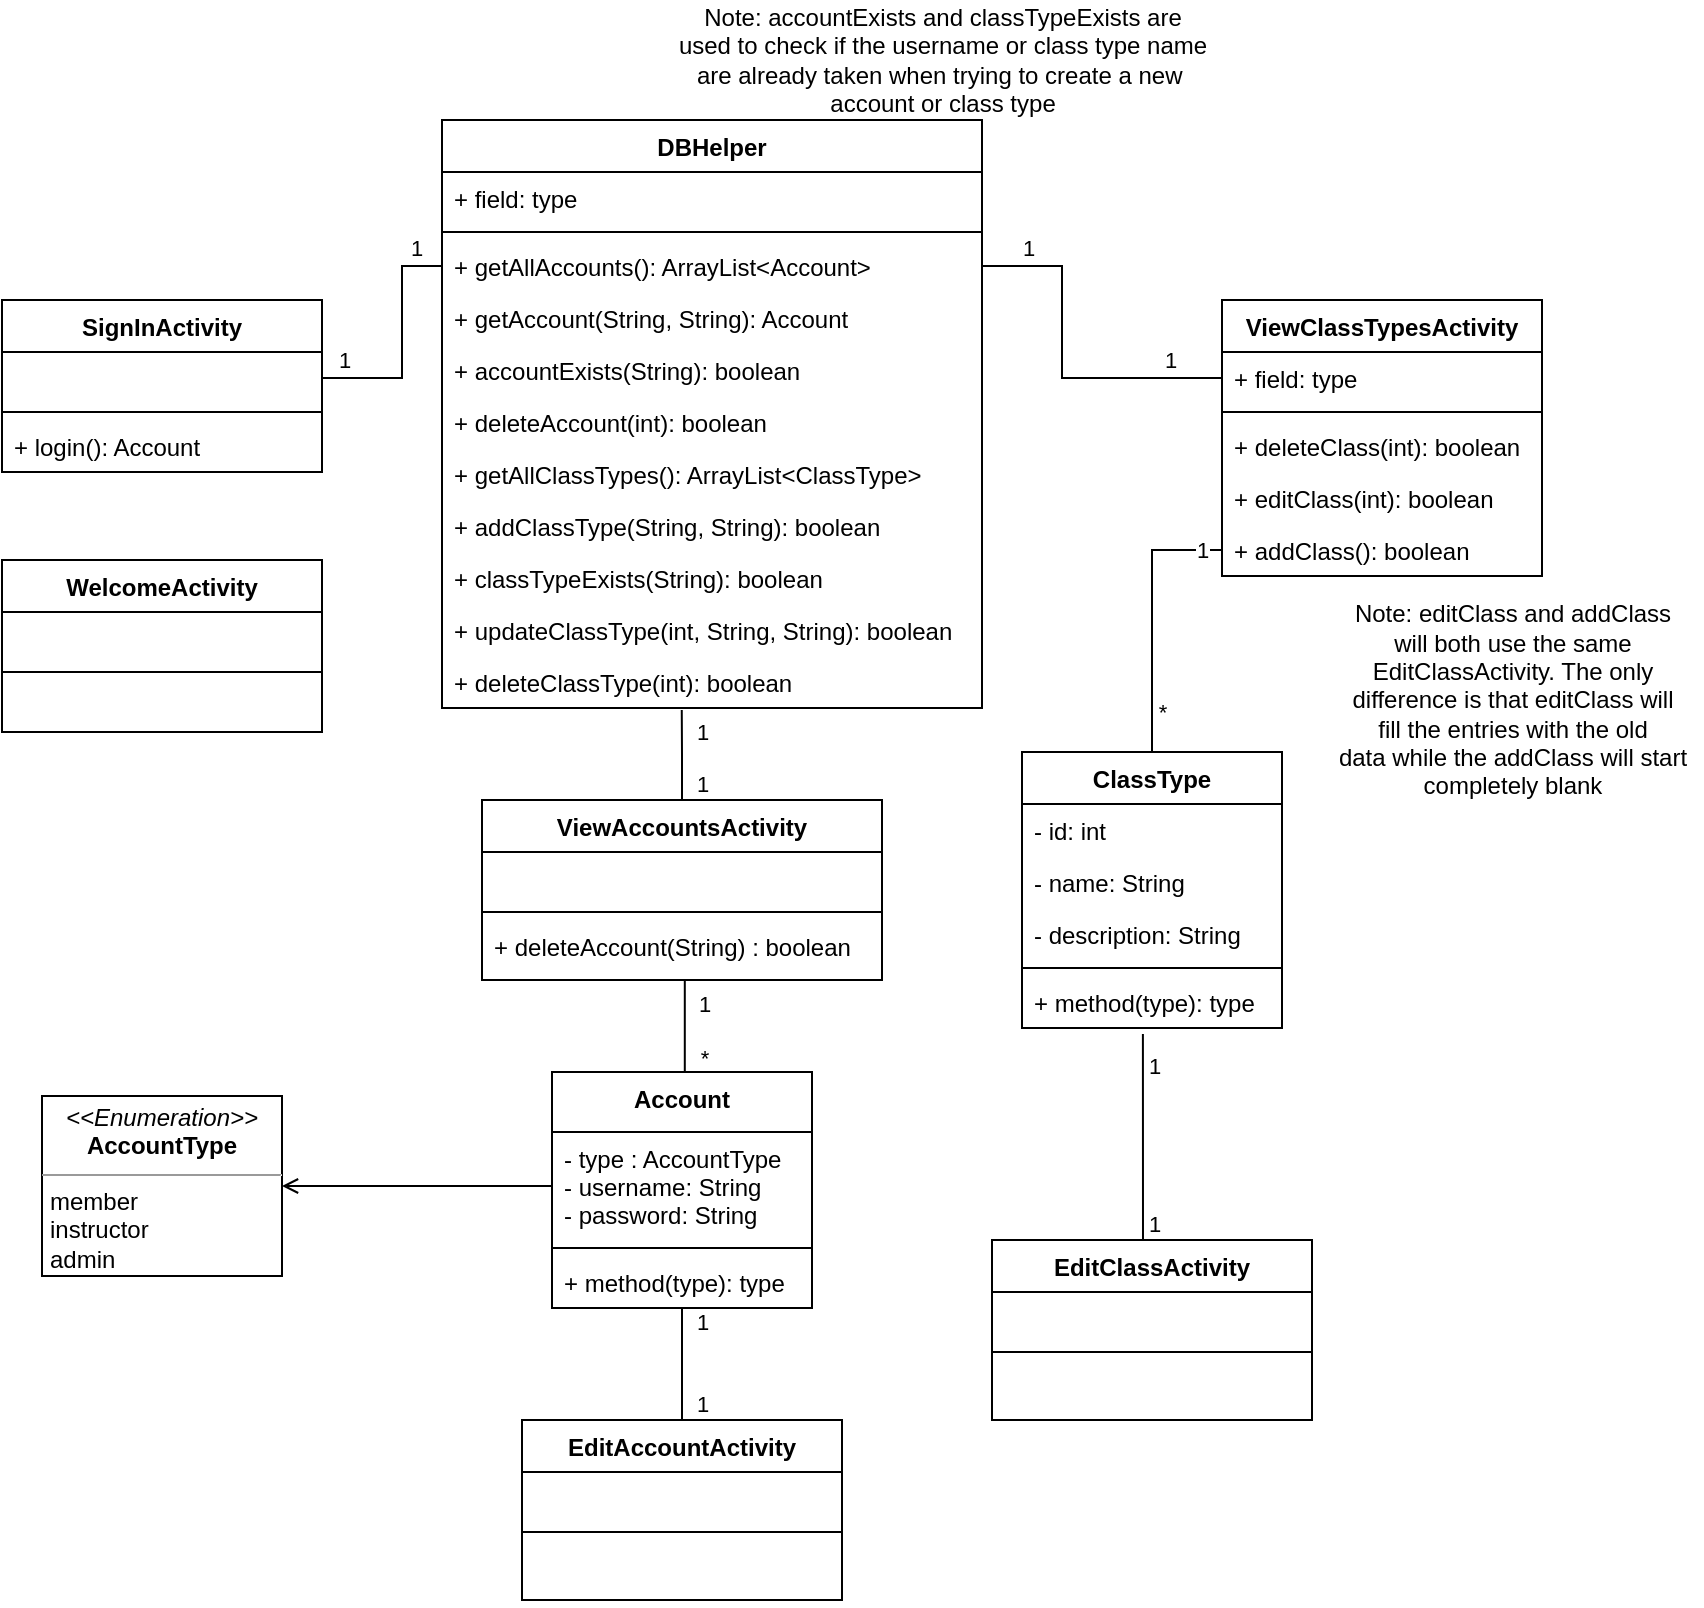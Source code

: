 <mxfile version="15.5.4" type="github">
  <diagram id="r9LukguNuFY0iW474rzD" name="Page-1">
    <mxGraphModel dx="1038" dy="1679" grid="1" gridSize="10" guides="1" tooltips="1" connect="1" arrows="1" fold="1" page="1" pageScale="1" pageWidth="850" pageHeight="1100" math="0" shadow="0">
      <root>
        <mxCell id="0" />
        <mxCell id="1" parent="0" />
        <mxCell id="RkOxDRKPPJf_A49z4Q3d-48" style="edgeStyle=orthogonalEdgeStyle;rounded=0;orthogonalLoop=1;jettySize=auto;html=1;exitX=0.5;exitY=0;exitDx=0;exitDy=0;entryX=0.507;entryY=0.995;entryDx=0;entryDy=0;entryPerimeter=0;endArrow=none;endFill=0;" parent="1" source="3oLsSBeNxXqcnnfzkrJS-5" target="RkOxDRKPPJf_A49z4Q3d-16" edge="1">
          <mxGeometry relative="1" as="geometry">
            <Array as="points">
              <mxPoint x="371" y="416" />
            </Array>
          </mxGeometry>
        </mxCell>
        <mxCell id="RkOxDRKPPJf_A49z4Q3d-49" value="1" style="edgeLabel;html=1;align=center;verticalAlign=middle;resizable=0;points=[];" parent="RkOxDRKPPJf_A49z4Q3d-48" vertex="1" connectable="0">
          <mxGeometry x="0.819" relative="1" as="geometry">
            <mxPoint x="9" y="7" as="offset" />
          </mxGeometry>
        </mxCell>
        <mxCell id="RkOxDRKPPJf_A49z4Q3d-50" value="*" style="edgeLabel;html=1;align=center;verticalAlign=middle;resizable=0;points=[];" parent="RkOxDRKPPJf_A49z4Q3d-48" vertex="1" connectable="0">
          <mxGeometry x="-0.62" relative="1" as="geometry">
            <mxPoint x="9" as="offset" />
          </mxGeometry>
        </mxCell>
        <mxCell id="RkOxDRKPPJf_A49z4Q3d-51" style="edgeStyle=orthogonalEdgeStyle;rounded=0;orthogonalLoop=1;jettySize=auto;html=1;exitX=0.5;exitY=1;exitDx=0;exitDy=0;entryX=0.5;entryY=0;entryDx=0;entryDy=0;endArrow=none;endFill=0;" parent="1" source="3oLsSBeNxXqcnnfzkrJS-5" target="RkOxDRKPPJf_A49z4Q3d-29" edge="1">
          <mxGeometry relative="1" as="geometry" />
        </mxCell>
        <mxCell id="RkOxDRKPPJf_A49z4Q3d-52" value="1" style="edgeLabel;html=1;align=center;verticalAlign=middle;resizable=0;points=[];" parent="RkOxDRKPPJf_A49z4Q3d-51" vertex="1" connectable="0">
          <mxGeometry x="-0.753" y="-1" relative="1" as="geometry">
            <mxPoint x="11" as="offset" />
          </mxGeometry>
        </mxCell>
        <mxCell id="RkOxDRKPPJf_A49z4Q3d-53" value="1" style="edgeLabel;html=1;align=center;verticalAlign=middle;resizable=0;points=[];" parent="RkOxDRKPPJf_A49z4Q3d-51" vertex="1" connectable="0">
          <mxGeometry x="0.716" relative="1" as="geometry">
            <mxPoint x="10" as="offset" />
          </mxGeometry>
        </mxCell>
        <mxCell id="3oLsSBeNxXqcnnfzkrJS-5" value="Account" style="swimlane;fontStyle=1;align=center;verticalAlign=top;childLayout=stackLayout;horizontal=1;startSize=30;horizontalStack=0;resizeParent=1;resizeParentMax=0;resizeLast=0;collapsible=1;marginBottom=0;" parent="1" vertex="1">
          <mxGeometry x="305" y="416" width="130" height="118" as="geometry" />
        </mxCell>
        <mxCell id="3oLsSBeNxXqcnnfzkrJS-6" value="- type : AccountType&#xa;- username: String&#xa;- password: String" style="text;strokeColor=none;fillColor=none;align=left;verticalAlign=top;spacingLeft=4;spacingRight=4;overflow=hidden;rotatable=0;points=[[0,0.5],[1,0.5]];portConstraint=eastwest;" parent="3oLsSBeNxXqcnnfzkrJS-5" vertex="1">
          <mxGeometry y="30" width="130" height="54" as="geometry" />
        </mxCell>
        <mxCell id="3oLsSBeNxXqcnnfzkrJS-7" value="" style="line;strokeWidth=1;fillColor=none;align=left;verticalAlign=middle;spacingTop=-1;spacingLeft=3;spacingRight=3;rotatable=0;labelPosition=right;points=[];portConstraint=eastwest;" parent="3oLsSBeNxXqcnnfzkrJS-5" vertex="1">
          <mxGeometry y="84" width="130" height="8" as="geometry" />
        </mxCell>
        <mxCell id="3oLsSBeNxXqcnnfzkrJS-8" value="+ method(type): type" style="text;strokeColor=none;fillColor=none;align=left;verticalAlign=top;spacingLeft=4;spacingRight=4;overflow=hidden;rotatable=0;points=[[0,0.5],[1,0.5]];portConstraint=eastwest;" parent="3oLsSBeNxXqcnnfzkrJS-5" vertex="1">
          <mxGeometry y="92" width="130" height="26" as="geometry" />
        </mxCell>
        <mxCell id="3oLsSBeNxXqcnnfzkrJS-14" value="&lt;p style=&quot;margin: 0px ; margin-top: 4px ; text-align: center&quot;&gt;&lt;i&gt;&amp;lt;&amp;lt;Enumeration&amp;gt;&amp;gt;&lt;/i&gt;&lt;br&gt;&lt;b&gt;AccountType&lt;/b&gt;&lt;/p&gt;&lt;hr size=&quot;1&quot;&gt;&lt;p style=&quot;margin: 0px ; margin-left: 4px&quot;&gt;member&lt;/p&gt;&lt;p style=&quot;margin: 0px ; margin-left: 4px&quot;&gt;instructor&lt;/p&gt;&lt;p style=&quot;margin: 0px ; margin-left: 4px&quot;&gt;admin&lt;/p&gt;" style="verticalAlign=top;align=left;overflow=fill;fontSize=12;fontFamily=Helvetica;html=1;" parent="1" vertex="1">
          <mxGeometry x="50" y="428" width="120" height="90" as="geometry" />
        </mxCell>
        <mxCell id="3oLsSBeNxXqcnnfzkrJS-19" value="" style="endArrow=open;html=1;edgeStyle=orthogonalEdgeStyle;rounded=0;entryX=1;entryY=0.5;entryDx=0;entryDy=0;exitX=0;exitY=0.5;exitDx=0;exitDy=0;endFill=0;" parent="1" source="3oLsSBeNxXqcnnfzkrJS-6" target="3oLsSBeNxXqcnnfzkrJS-14" edge="1">
          <mxGeometry relative="1" as="geometry">
            <mxPoint x="635" y="180" as="sourcePoint" />
            <mxPoint x="730" y="300" as="targetPoint" />
          </mxGeometry>
        </mxCell>
        <mxCell id="RkOxDRKPPJf_A49z4Q3d-1" value="SignInActivity" style="swimlane;fontStyle=1;align=center;verticalAlign=top;childLayout=stackLayout;horizontal=1;startSize=26;horizontalStack=0;resizeParent=1;resizeParentMax=0;resizeLast=0;collapsible=1;marginBottom=0;" parent="1" vertex="1">
          <mxGeometry x="30" y="30" width="160" height="86" as="geometry" />
        </mxCell>
        <mxCell id="RkOxDRKPPJf_A49z4Q3d-2" value=" " style="text;strokeColor=none;fillColor=none;align=left;verticalAlign=top;spacingLeft=4;spacingRight=4;overflow=hidden;rotatable=0;points=[[0,0.5],[1,0.5]];portConstraint=eastwest;" parent="RkOxDRKPPJf_A49z4Q3d-1" vertex="1">
          <mxGeometry y="26" width="160" height="26" as="geometry" />
        </mxCell>
        <mxCell id="RkOxDRKPPJf_A49z4Q3d-3" value="" style="line;strokeWidth=1;fillColor=none;align=left;verticalAlign=middle;spacingTop=-1;spacingLeft=3;spacingRight=3;rotatable=0;labelPosition=right;points=[];portConstraint=eastwest;" parent="RkOxDRKPPJf_A49z4Q3d-1" vertex="1">
          <mxGeometry y="52" width="160" height="8" as="geometry" />
        </mxCell>
        <mxCell id="RkOxDRKPPJf_A49z4Q3d-4" value="+ login(): Account" style="text;strokeColor=none;fillColor=none;align=left;verticalAlign=top;spacingLeft=4;spacingRight=4;overflow=hidden;rotatable=0;points=[[0,0.5],[1,0.5]];portConstraint=eastwest;" parent="RkOxDRKPPJf_A49z4Q3d-1" vertex="1">
          <mxGeometry y="60" width="160" height="26" as="geometry" />
        </mxCell>
        <mxCell id="RkOxDRKPPJf_A49z4Q3d-5" value="WelcomeActivity" style="swimlane;fontStyle=1;align=center;verticalAlign=top;childLayout=stackLayout;horizontal=1;startSize=26;horizontalStack=0;resizeParent=1;resizeParentMax=0;resizeLast=0;collapsible=1;marginBottom=0;" parent="1" vertex="1">
          <mxGeometry x="30" y="160" width="160" height="86" as="geometry" />
        </mxCell>
        <mxCell id="RkOxDRKPPJf_A49z4Q3d-6" value=" " style="text;strokeColor=none;fillColor=none;align=left;verticalAlign=top;spacingLeft=4;spacingRight=4;overflow=hidden;rotatable=0;points=[[0,0.5],[1,0.5]];portConstraint=eastwest;" parent="RkOxDRKPPJf_A49z4Q3d-5" vertex="1">
          <mxGeometry y="26" width="160" height="26" as="geometry" />
        </mxCell>
        <mxCell id="RkOxDRKPPJf_A49z4Q3d-7" value="" style="line;strokeWidth=1;fillColor=none;align=left;verticalAlign=middle;spacingTop=-1;spacingLeft=3;spacingRight=3;rotatable=0;labelPosition=right;points=[];portConstraint=eastwest;" parent="RkOxDRKPPJf_A49z4Q3d-5" vertex="1">
          <mxGeometry y="52" width="160" height="8" as="geometry" />
        </mxCell>
        <mxCell id="RkOxDRKPPJf_A49z4Q3d-8" value=" " style="text;strokeColor=none;fillColor=none;align=left;verticalAlign=top;spacingLeft=4;spacingRight=4;overflow=hidden;rotatable=0;points=[[0,0.5],[1,0.5]];portConstraint=eastwest;" parent="RkOxDRKPPJf_A49z4Q3d-5" vertex="1">
          <mxGeometry y="60" width="160" height="26" as="geometry" />
        </mxCell>
        <mxCell id="RkOxDRKPPJf_A49z4Q3d-45" style="edgeStyle=orthogonalEdgeStyle;rounded=0;orthogonalLoop=1;jettySize=auto;html=1;exitX=0.5;exitY=0;exitDx=0;exitDy=0;endArrow=none;endFill=0;entryX=0.444;entryY=1.038;entryDx=0;entryDy=0;entryPerimeter=0;" parent="1" source="RkOxDRKPPJf_A49z4Q3d-13" target="o8Nzl6iw8NaL7pZO_aFK-13" edge="1">
          <mxGeometry relative="1" as="geometry">
            <mxPoint x="370" y="260" as="targetPoint" />
            <Array as="points" />
          </mxGeometry>
        </mxCell>
        <mxCell id="RkOxDRKPPJf_A49z4Q3d-46" value="1" style="edgeLabel;html=1;align=center;verticalAlign=middle;resizable=0;points=[];" parent="RkOxDRKPPJf_A49z4Q3d-45" vertex="1" connectable="0">
          <mxGeometry x="0.728" relative="1" as="geometry">
            <mxPoint x="10" y="5" as="offset" />
          </mxGeometry>
        </mxCell>
        <mxCell id="RkOxDRKPPJf_A49z4Q3d-47" value="1" style="edgeLabel;html=1;align=center;verticalAlign=middle;resizable=0;points=[];" parent="RkOxDRKPPJf_A49z4Q3d-45" vertex="1" connectable="0">
          <mxGeometry x="-0.642" relative="1" as="geometry">
            <mxPoint x="10" as="offset" />
          </mxGeometry>
        </mxCell>
        <mxCell id="RkOxDRKPPJf_A49z4Q3d-13" value="ViewAccountsActivity" style="swimlane;fontStyle=1;align=center;verticalAlign=top;childLayout=stackLayout;horizontal=1;startSize=26;horizontalStack=0;resizeParent=1;resizeParentMax=0;resizeLast=0;collapsible=1;marginBottom=0;" parent="1" vertex="1">
          <mxGeometry x="270" y="280" width="200" height="90" as="geometry" />
        </mxCell>
        <mxCell id="RkOxDRKPPJf_A49z4Q3d-14" value=" " style="text;strokeColor=none;fillColor=none;align=left;verticalAlign=top;spacingLeft=4;spacingRight=4;overflow=hidden;rotatable=0;points=[[0,0.5],[1,0.5]];portConstraint=eastwest;" parent="RkOxDRKPPJf_A49z4Q3d-13" vertex="1">
          <mxGeometry y="26" width="200" height="26" as="geometry" />
        </mxCell>
        <mxCell id="RkOxDRKPPJf_A49z4Q3d-15" value="" style="line;strokeWidth=1;fillColor=none;align=left;verticalAlign=middle;spacingTop=-1;spacingLeft=3;spacingRight=3;rotatable=0;labelPosition=right;points=[];portConstraint=eastwest;" parent="RkOxDRKPPJf_A49z4Q3d-13" vertex="1">
          <mxGeometry y="52" width="200" height="8" as="geometry" />
        </mxCell>
        <mxCell id="RkOxDRKPPJf_A49z4Q3d-16" value="+ deleteAccount(String) : boolean " style="text;strokeColor=none;fillColor=none;align=left;verticalAlign=top;spacingLeft=4;spacingRight=4;overflow=hidden;rotatable=0;points=[[0,0.5],[1,0.5]];portConstraint=eastwest;spacingTop=0;spacingBottom=0;spacing=2;" parent="RkOxDRKPPJf_A49z4Q3d-13" vertex="1">
          <mxGeometry y="60" width="200" height="30" as="geometry" />
        </mxCell>
        <mxCell id="RkOxDRKPPJf_A49z4Q3d-39" style="edgeStyle=orthogonalEdgeStyle;rounded=0;orthogonalLoop=1;jettySize=auto;html=1;exitX=0.5;exitY=0;exitDx=0;exitDy=0;endArrow=none;endFill=0;" parent="1" source="o8Nzl6iw8NaL7pZO_aFK-23" target="o8Nzl6iw8NaL7pZO_aFK-20" edge="1">
          <mxGeometry relative="1" as="geometry">
            <mxPoint x="615" y="220" as="sourcePoint" />
            <mxPoint x="720" y="190" as="targetPoint" />
          </mxGeometry>
        </mxCell>
        <mxCell id="RkOxDRKPPJf_A49z4Q3d-40" value="1" style="edgeLabel;html=1;align=center;verticalAlign=middle;resizable=0;points=[];" parent="RkOxDRKPPJf_A49z4Q3d-39" vertex="1" connectable="0">
          <mxGeometry x="0.777" relative="1" as="geometry">
            <mxPoint x="5" as="offset" />
          </mxGeometry>
        </mxCell>
        <mxCell id="RkOxDRKPPJf_A49z4Q3d-41" value="*" style="edgeLabel;html=1;align=center;verticalAlign=middle;resizable=0;points=[];" parent="RkOxDRKPPJf_A49z4Q3d-39" vertex="1" connectable="0">
          <mxGeometry x="-0.735" relative="1" as="geometry">
            <mxPoint x="5" y="-2" as="offset" />
          </mxGeometry>
        </mxCell>
        <mxCell id="RkOxDRKPPJf_A49z4Q3d-42" style="edgeStyle=orthogonalEdgeStyle;rounded=0;orthogonalLoop=1;jettySize=auto;html=1;exitX=0.5;exitY=0;exitDx=0;exitDy=0;endArrow=none;endFill=0;entryX=0.465;entryY=1.115;entryDx=0;entryDy=0;entryPerimeter=0;" parent="1" source="RkOxDRKPPJf_A49z4Q3d-25" target="o8Nzl6iw8NaL7pZO_aFK-26" edge="1">
          <mxGeometry relative="1" as="geometry">
            <mxPoint x="550" y="429" as="targetPoint" />
            <Array as="points">
              <mxPoint x="601" y="500" />
            </Array>
          </mxGeometry>
        </mxCell>
        <mxCell id="RkOxDRKPPJf_A49z4Q3d-43" value="1" style="edgeLabel;html=1;align=center;verticalAlign=middle;resizable=0;points=[];" parent="RkOxDRKPPJf_A49z4Q3d-42" vertex="1" connectable="0">
          <mxGeometry x="0.777" relative="1" as="geometry">
            <mxPoint x="5" y="4" as="offset" />
          </mxGeometry>
        </mxCell>
        <mxCell id="RkOxDRKPPJf_A49z4Q3d-44" value="1" style="edgeLabel;html=1;align=center;verticalAlign=middle;resizable=0;points=[];" parent="RkOxDRKPPJf_A49z4Q3d-42" vertex="1" connectable="0">
          <mxGeometry x="-0.81" relative="1" as="geometry">
            <mxPoint x="5" y="-3" as="offset" />
          </mxGeometry>
        </mxCell>
        <mxCell id="RkOxDRKPPJf_A49z4Q3d-25" value="EditClassActivity" style="swimlane;fontStyle=1;align=center;verticalAlign=top;childLayout=stackLayout;horizontal=1;startSize=26;horizontalStack=0;resizeParent=1;resizeParentMax=0;resizeLast=0;collapsible=1;marginBottom=0;" parent="1" vertex="1">
          <mxGeometry x="525" y="500" width="160" height="90" as="geometry" />
        </mxCell>
        <mxCell id="RkOxDRKPPJf_A49z4Q3d-26" value=" " style="text;strokeColor=none;fillColor=none;align=left;verticalAlign=top;spacingLeft=4;spacingRight=4;overflow=hidden;rotatable=0;points=[[0,0.5],[1,0.5]];portConstraint=eastwest;" parent="RkOxDRKPPJf_A49z4Q3d-25" vertex="1">
          <mxGeometry y="26" width="160" height="26" as="geometry" />
        </mxCell>
        <mxCell id="RkOxDRKPPJf_A49z4Q3d-27" value="" style="line;strokeWidth=1;fillColor=none;align=left;verticalAlign=middle;spacingTop=-1;spacingLeft=3;spacingRight=3;rotatable=0;labelPosition=right;points=[];portConstraint=eastwest;" parent="RkOxDRKPPJf_A49z4Q3d-25" vertex="1">
          <mxGeometry y="52" width="160" height="8" as="geometry" />
        </mxCell>
        <mxCell id="RkOxDRKPPJf_A49z4Q3d-28" value=" " style="text;strokeColor=none;fillColor=none;align=left;verticalAlign=top;spacingLeft=4;spacingRight=4;overflow=hidden;rotatable=0;points=[[0,0.5],[1,0.5]];portConstraint=eastwest;spacingTop=0;spacingBottom=0;spacing=2;" parent="RkOxDRKPPJf_A49z4Q3d-25" vertex="1">
          <mxGeometry y="60" width="160" height="30" as="geometry" />
        </mxCell>
        <mxCell id="RkOxDRKPPJf_A49z4Q3d-29" value="EditAccountActivity" style="swimlane;fontStyle=1;align=center;verticalAlign=top;childLayout=stackLayout;horizontal=1;startSize=26;horizontalStack=0;resizeParent=1;resizeParentMax=0;resizeLast=0;collapsible=1;marginBottom=0;" parent="1" vertex="1">
          <mxGeometry x="290" y="590" width="160" height="90" as="geometry" />
        </mxCell>
        <mxCell id="RkOxDRKPPJf_A49z4Q3d-30" value=" " style="text;strokeColor=none;fillColor=none;align=left;verticalAlign=top;spacingLeft=4;spacingRight=4;overflow=hidden;rotatable=0;points=[[0,0.5],[1,0.5]];portConstraint=eastwest;" parent="RkOxDRKPPJf_A49z4Q3d-29" vertex="1">
          <mxGeometry y="26" width="160" height="26" as="geometry" />
        </mxCell>
        <mxCell id="RkOxDRKPPJf_A49z4Q3d-31" value="" style="line;strokeWidth=1;fillColor=none;align=left;verticalAlign=middle;spacingTop=-1;spacingLeft=3;spacingRight=3;rotatable=0;labelPosition=right;points=[];portConstraint=eastwest;" parent="RkOxDRKPPJf_A49z4Q3d-29" vertex="1">
          <mxGeometry y="52" width="160" height="8" as="geometry" />
        </mxCell>
        <mxCell id="RkOxDRKPPJf_A49z4Q3d-32" value=" " style="text;strokeColor=none;fillColor=none;align=left;verticalAlign=top;spacingLeft=4;spacingRight=4;overflow=hidden;rotatable=0;points=[[0,0.5],[1,0.5]];portConstraint=eastwest;spacingTop=0;spacingBottom=0;spacing=2;" parent="RkOxDRKPPJf_A49z4Q3d-29" vertex="1">
          <mxGeometry y="60" width="160" height="30" as="geometry" />
        </mxCell>
        <mxCell id="RkOxDRKPPJf_A49z4Q3d-33" style="edgeStyle=orthogonalEdgeStyle;rounded=0;orthogonalLoop=1;jettySize=auto;html=1;entryX=1;entryY=0.5;entryDx=0;entryDy=0;endArrow=none;endFill=0;exitX=0;exitY=0.5;exitDx=0;exitDy=0;" parent="1" source="o8Nzl6iw8NaL7pZO_aFK-7" target="RkOxDRKPPJf_A49z4Q3d-2" edge="1">
          <mxGeometry relative="1" as="geometry">
            <mxPoint x="230" y="100" as="sourcePoint" />
            <Array as="points">
              <mxPoint x="230" y="13" />
              <mxPoint x="230" y="69" />
            </Array>
          </mxGeometry>
        </mxCell>
        <mxCell id="RkOxDRKPPJf_A49z4Q3d-34" value="1" style="edgeLabel;html=1;align=center;verticalAlign=middle;resizable=0;points=[];" parent="RkOxDRKPPJf_A49z4Q3d-33" vertex="1" connectable="0">
          <mxGeometry x="0.811" relative="1" as="geometry">
            <mxPoint y="-9" as="offset" />
          </mxGeometry>
        </mxCell>
        <mxCell id="RkOxDRKPPJf_A49z4Q3d-35" value="1" style="edgeLabel;html=1;align=center;verticalAlign=middle;resizable=0;points=[];" parent="RkOxDRKPPJf_A49z4Q3d-33" vertex="1" connectable="0">
          <mxGeometry x="-0.767" y="-1" relative="1" as="geometry">
            <mxPoint y="-8" as="offset" />
          </mxGeometry>
        </mxCell>
        <mxCell id="RkOxDRKPPJf_A49z4Q3d-36" style="edgeStyle=orthogonalEdgeStyle;rounded=0;orthogonalLoop=1;jettySize=auto;html=1;entryX=0;entryY=0.5;entryDx=0;entryDy=0;endArrow=none;endFill=0;exitX=1;exitY=0.5;exitDx=0;exitDy=0;" parent="1" source="o8Nzl6iw8NaL7pZO_aFK-7" target="o8Nzl6iw8NaL7pZO_aFK-16" edge="1">
          <mxGeometry relative="1" as="geometry">
            <mxPoint x="510" y="130" as="sourcePoint" />
            <mxPoint x="620" y="9" as="targetPoint" />
            <Array as="points">
              <mxPoint x="560" y="13" />
              <mxPoint x="560" y="69" />
            </Array>
          </mxGeometry>
        </mxCell>
        <mxCell id="RkOxDRKPPJf_A49z4Q3d-37" value="1" style="edgeLabel;html=1;align=center;verticalAlign=middle;resizable=0;points=[];" parent="RkOxDRKPPJf_A49z4Q3d-36" vertex="1" connectable="0">
          <mxGeometry x="-0.74" relative="1" as="geometry">
            <mxPoint y="-9" as="offset" />
          </mxGeometry>
        </mxCell>
        <mxCell id="RkOxDRKPPJf_A49z4Q3d-38" value="1" style="edgeLabel;html=1;align=center;verticalAlign=middle;resizable=0;points=[];" parent="RkOxDRKPPJf_A49z4Q3d-36" vertex="1" connectable="0">
          <mxGeometry x="0.701" relative="1" as="geometry">
            <mxPoint y="-9" as="offset" />
          </mxGeometry>
        </mxCell>
        <mxCell id="o8Nzl6iw8NaL7pZO_aFK-4" value="DBHelper" style="swimlane;fontStyle=1;align=center;verticalAlign=top;childLayout=stackLayout;horizontal=1;startSize=26;horizontalStack=0;resizeParent=1;resizeParentMax=0;resizeLast=0;collapsible=1;marginBottom=0;" parent="1" vertex="1">
          <mxGeometry x="250" y="-60" width="270" height="294" as="geometry" />
        </mxCell>
        <mxCell id="o8Nzl6iw8NaL7pZO_aFK-5" value="+ field: type" style="text;strokeColor=none;fillColor=none;align=left;verticalAlign=top;spacingLeft=4;spacingRight=4;overflow=hidden;rotatable=0;points=[[0,0.5],[1,0.5]];portConstraint=eastwest;" parent="o8Nzl6iw8NaL7pZO_aFK-4" vertex="1">
          <mxGeometry y="26" width="270" height="26" as="geometry" />
        </mxCell>
        <mxCell id="o8Nzl6iw8NaL7pZO_aFK-6" value="" style="line;strokeWidth=1;fillColor=none;align=left;verticalAlign=middle;spacingTop=-1;spacingLeft=3;spacingRight=3;rotatable=0;labelPosition=right;points=[];portConstraint=eastwest;" parent="o8Nzl6iw8NaL7pZO_aFK-4" vertex="1">
          <mxGeometry y="52" width="270" height="8" as="geometry" />
        </mxCell>
        <mxCell id="o8Nzl6iw8NaL7pZO_aFK-7" value="+ getAllAccounts(): ArrayList&lt;Account&gt;" style="text;strokeColor=none;fillColor=none;align=left;verticalAlign=top;spacingLeft=4;spacingRight=4;overflow=hidden;rotatable=0;points=[[0,0.5],[1,0.5]];portConstraint=eastwest;" parent="o8Nzl6iw8NaL7pZO_aFK-4" vertex="1">
          <mxGeometry y="60" width="270" height="26" as="geometry" />
        </mxCell>
        <mxCell id="o8Nzl6iw8NaL7pZO_aFK-8" value="+ getAccount(String, String): Account" style="text;strokeColor=none;fillColor=none;align=left;verticalAlign=top;spacingLeft=4;spacingRight=4;overflow=hidden;rotatable=0;points=[[0,0.5],[1,0.5]];portConstraint=eastwest;" parent="o8Nzl6iw8NaL7pZO_aFK-4" vertex="1">
          <mxGeometry y="86" width="270" height="26" as="geometry" />
        </mxCell>
        <mxCell id="gc_yiq8LThhwNCrNtD84-1" value="+ accountExists(String): boolean" style="text;strokeColor=none;fillColor=none;align=left;verticalAlign=top;spacingLeft=4;spacingRight=4;overflow=hidden;rotatable=0;points=[[0,0.5],[1,0.5]];portConstraint=eastwest;" vertex="1" parent="o8Nzl6iw8NaL7pZO_aFK-4">
          <mxGeometry y="112" width="270" height="26" as="geometry" />
        </mxCell>
        <mxCell id="o8Nzl6iw8NaL7pZO_aFK-9" value="+ deleteAccount(int): boolean" style="text;strokeColor=none;fillColor=none;align=left;verticalAlign=top;spacingLeft=4;spacingRight=4;overflow=hidden;rotatable=0;points=[[0,0.5],[1,0.5]];portConstraint=eastwest;" parent="o8Nzl6iw8NaL7pZO_aFK-4" vertex="1">
          <mxGeometry y="138" width="270" height="26" as="geometry" />
        </mxCell>
        <mxCell id="o8Nzl6iw8NaL7pZO_aFK-10" value="+ getAllClassTypes(): ArrayList&lt;ClassType&gt;" style="text;strokeColor=none;fillColor=none;align=left;verticalAlign=top;spacingLeft=4;spacingRight=4;overflow=hidden;rotatable=0;points=[[0,0.5],[1,0.5]];portConstraint=eastwest;" parent="o8Nzl6iw8NaL7pZO_aFK-4" vertex="1">
          <mxGeometry y="164" width="270" height="26" as="geometry" />
        </mxCell>
        <mxCell id="o8Nzl6iw8NaL7pZO_aFK-11" value="+ addClassType(String, String): boolean" style="text;strokeColor=none;fillColor=none;align=left;verticalAlign=top;spacingLeft=4;spacingRight=4;overflow=hidden;rotatable=0;points=[[0,0.5],[1,0.5]];portConstraint=eastwest;" parent="o8Nzl6iw8NaL7pZO_aFK-4" vertex="1">
          <mxGeometry y="190" width="270" height="26" as="geometry" />
        </mxCell>
        <mxCell id="gc_yiq8LThhwNCrNtD84-2" value="+ classTypeExists(String): boolean" style="text;strokeColor=none;fillColor=none;align=left;verticalAlign=top;spacingLeft=4;spacingRight=4;overflow=hidden;rotatable=0;points=[[0,0.5],[1,0.5]];portConstraint=eastwest;" vertex="1" parent="o8Nzl6iw8NaL7pZO_aFK-4">
          <mxGeometry y="216" width="270" height="26" as="geometry" />
        </mxCell>
        <mxCell id="o8Nzl6iw8NaL7pZO_aFK-12" value="+ updateClassType(int, String, String): boolean" style="text;strokeColor=none;fillColor=none;align=left;verticalAlign=top;spacingLeft=4;spacingRight=4;overflow=hidden;rotatable=0;points=[[0,0.5],[1,0.5]];portConstraint=eastwest;" parent="o8Nzl6iw8NaL7pZO_aFK-4" vertex="1">
          <mxGeometry y="242" width="270" height="26" as="geometry" />
        </mxCell>
        <mxCell id="o8Nzl6iw8NaL7pZO_aFK-13" value="+ deleteClassType(int): boolean" style="text;strokeColor=none;fillColor=none;align=left;verticalAlign=top;spacingLeft=4;spacingRight=4;overflow=hidden;rotatable=0;points=[[0,0.5],[1,0.5]];portConstraint=eastwest;" parent="o8Nzl6iw8NaL7pZO_aFK-4" vertex="1">
          <mxGeometry y="268" width="270" height="26" as="geometry" />
        </mxCell>
        <mxCell id="o8Nzl6iw8NaL7pZO_aFK-15" value="ViewClassTypesActivity" style="swimlane;fontStyle=1;align=center;verticalAlign=top;childLayout=stackLayout;horizontal=1;startSize=26;horizontalStack=0;resizeParent=1;resizeParentMax=0;resizeLast=0;collapsible=1;marginBottom=0;" parent="1" vertex="1">
          <mxGeometry x="640" y="30" width="160" height="138" as="geometry" />
        </mxCell>
        <mxCell id="o8Nzl6iw8NaL7pZO_aFK-16" value="+ field: type" style="text;strokeColor=none;fillColor=none;align=left;verticalAlign=top;spacingLeft=4;spacingRight=4;overflow=hidden;rotatable=0;points=[[0,0.5],[1,0.5]];portConstraint=eastwest;" parent="o8Nzl6iw8NaL7pZO_aFK-15" vertex="1">
          <mxGeometry y="26" width="160" height="26" as="geometry" />
        </mxCell>
        <mxCell id="o8Nzl6iw8NaL7pZO_aFK-17" value="" style="line;strokeWidth=1;fillColor=none;align=left;verticalAlign=middle;spacingTop=-1;spacingLeft=3;spacingRight=3;rotatable=0;labelPosition=right;points=[];portConstraint=eastwest;" parent="o8Nzl6iw8NaL7pZO_aFK-15" vertex="1">
          <mxGeometry y="52" width="160" height="8" as="geometry" />
        </mxCell>
        <mxCell id="o8Nzl6iw8NaL7pZO_aFK-18" value="+ deleteClass(int): boolean" style="text;strokeColor=none;fillColor=none;align=left;verticalAlign=top;spacingLeft=4;spacingRight=4;overflow=hidden;rotatable=0;points=[[0,0.5],[1,0.5]];portConstraint=eastwest;" parent="o8Nzl6iw8NaL7pZO_aFK-15" vertex="1">
          <mxGeometry y="60" width="160" height="26" as="geometry" />
        </mxCell>
        <mxCell id="o8Nzl6iw8NaL7pZO_aFK-19" value="+ editClass(int): boolean" style="text;strokeColor=none;fillColor=none;align=left;verticalAlign=top;spacingLeft=4;spacingRight=4;overflow=hidden;rotatable=0;points=[[0,0.5],[1,0.5]];portConstraint=eastwest;" parent="o8Nzl6iw8NaL7pZO_aFK-15" vertex="1">
          <mxGeometry y="86" width="160" height="26" as="geometry" />
        </mxCell>
        <mxCell id="o8Nzl6iw8NaL7pZO_aFK-20" value="+ addClass(): boolean" style="text;strokeColor=none;fillColor=none;align=left;verticalAlign=top;spacingLeft=4;spacingRight=4;overflow=hidden;rotatable=0;points=[[0,0.5],[1,0.5]];portConstraint=eastwest;" parent="o8Nzl6iw8NaL7pZO_aFK-15" vertex="1">
          <mxGeometry y="112" width="160" height="26" as="geometry" />
        </mxCell>
        <mxCell id="o8Nzl6iw8NaL7pZO_aFK-22" value="Note: editClass and addClass&lt;br&gt;will both use the same&lt;br&gt;EditClassActivity. The only&lt;br&gt;difference is that editClass will&lt;br&gt;fill the entries with the old&lt;br&gt;data while the addClass will start&lt;br&gt;completely blank" style="text;html=1;align=center;verticalAlign=middle;resizable=0;points=[];autosize=1;strokeColor=none;fillColor=none;" parent="1" vertex="1">
          <mxGeometry x="690" y="180" width="190" height="100" as="geometry" />
        </mxCell>
        <mxCell id="o8Nzl6iw8NaL7pZO_aFK-23" value="ClassType" style="swimlane;fontStyle=1;align=center;verticalAlign=top;childLayout=stackLayout;horizontal=1;startSize=26;horizontalStack=0;resizeParent=1;resizeParentMax=0;resizeLast=0;collapsible=1;marginBottom=0;" parent="1" vertex="1">
          <mxGeometry x="540" y="256" width="130" height="138" as="geometry" />
        </mxCell>
        <mxCell id="o8Nzl6iw8NaL7pZO_aFK-24" value="- id: int" style="text;strokeColor=none;fillColor=none;align=left;verticalAlign=top;spacingLeft=4;spacingRight=4;overflow=hidden;rotatable=0;points=[[0,0.5],[1,0.5]];portConstraint=eastwest;" parent="o8Nzl6iw8NaL7pZO_aFK-23" vertex="1">
          <mxGeometry y="26" width="130" height="26" as="geometry" />
        </mxCell>
        <mxCell id="o8Nzl6iw8NaL7pZO_aFK-27" value="- name: String" style="text;strokeColor=none;fillColor=none;align=left;verticalAlign=top;spacingLeft=4;spacingRight=4;overflow=hidden;rotatable=0;points=[[0,0.5],[1,0.5]];portConstraint=eastwest;" parent="o8Nzl6iw8NaL7pZO_aFK-23" vertex="1">
          <mxGeometry y="52" width="130" height="26" as="geometry" />
        </mxCell>
        <mxCell id="o8Nzl6iw8NaL7pZO_aFK-28" value="- description: String" style="text;strokeColor=none;fillColor=none;align=left;verticalAlign=top;spacingLeft=4;spacingRight=4;overflow=hidden;rotatable=0;points=[[0,0.5],[1,0.5]];portConstraint=eastwest;" parent="o8Nzl6iw8NaL7pZO_aFK-23" vertex="1">
          <mxGeometry y="78" width="130" height="26" as="geometry" />
        </mxCell>
        <mxCell id="o8Nzl6iw8NaL7pZO_aFK-25" value="" style="line;strokeWidth=1;fillColor=none;align=left;verticalAlign=middle;spacingTop=-1;spacingLeft=3;spacingRight=3;rotatable=0;labelPosition=right;points=[];portConstraint=eastwest;" parent="o8Nzl6iw8NaL7pZO_aFK-23" vertex="1">
          <mxGeometry y="104" width="130" height="8" as="geometry" />
        </mxCell>
        <mxCell id="o8Nzl6iw8NaL7pZO_aFK-26" value="+ method(type): type" style="text;strokeColor=none;fillColor=none;align=left;verticalAlign=top;spacingLeft=4;spacingRight=4;overflow=hidden;rotatable=0;points=[[0,0.5],[1,0.5]];portConstraint=eastwest;" parent="o8Nzl6iw8NaL7pZO_aFK-23" vertex="1">
          <mxGeometry y="112" width="130" height="26" as="geometry" />
        </mxCell>
        <mxCell id="gc_yiq8LThhwNCrNtD84-3" value="Note: accountExists and classTypeExists are&lt;br&gt;used to check if the username or class type name&lt;br&gt;are already taken when trying to create a new&amp;nbsp;&lt;br&gt;account or class type" style="text;html=1;align=center;verticalAlign=middle;resizable=0;points=[];autosize=1;strokeColor=none;fillColor=none;" vertex="1" parent="1">
          <mxGeometry x="360" y="-120" width="280" height="60" as="geometry" />
        </mxCell>
      </root>
    </mxGraphModel>
  </diagram>
</mxfile>
